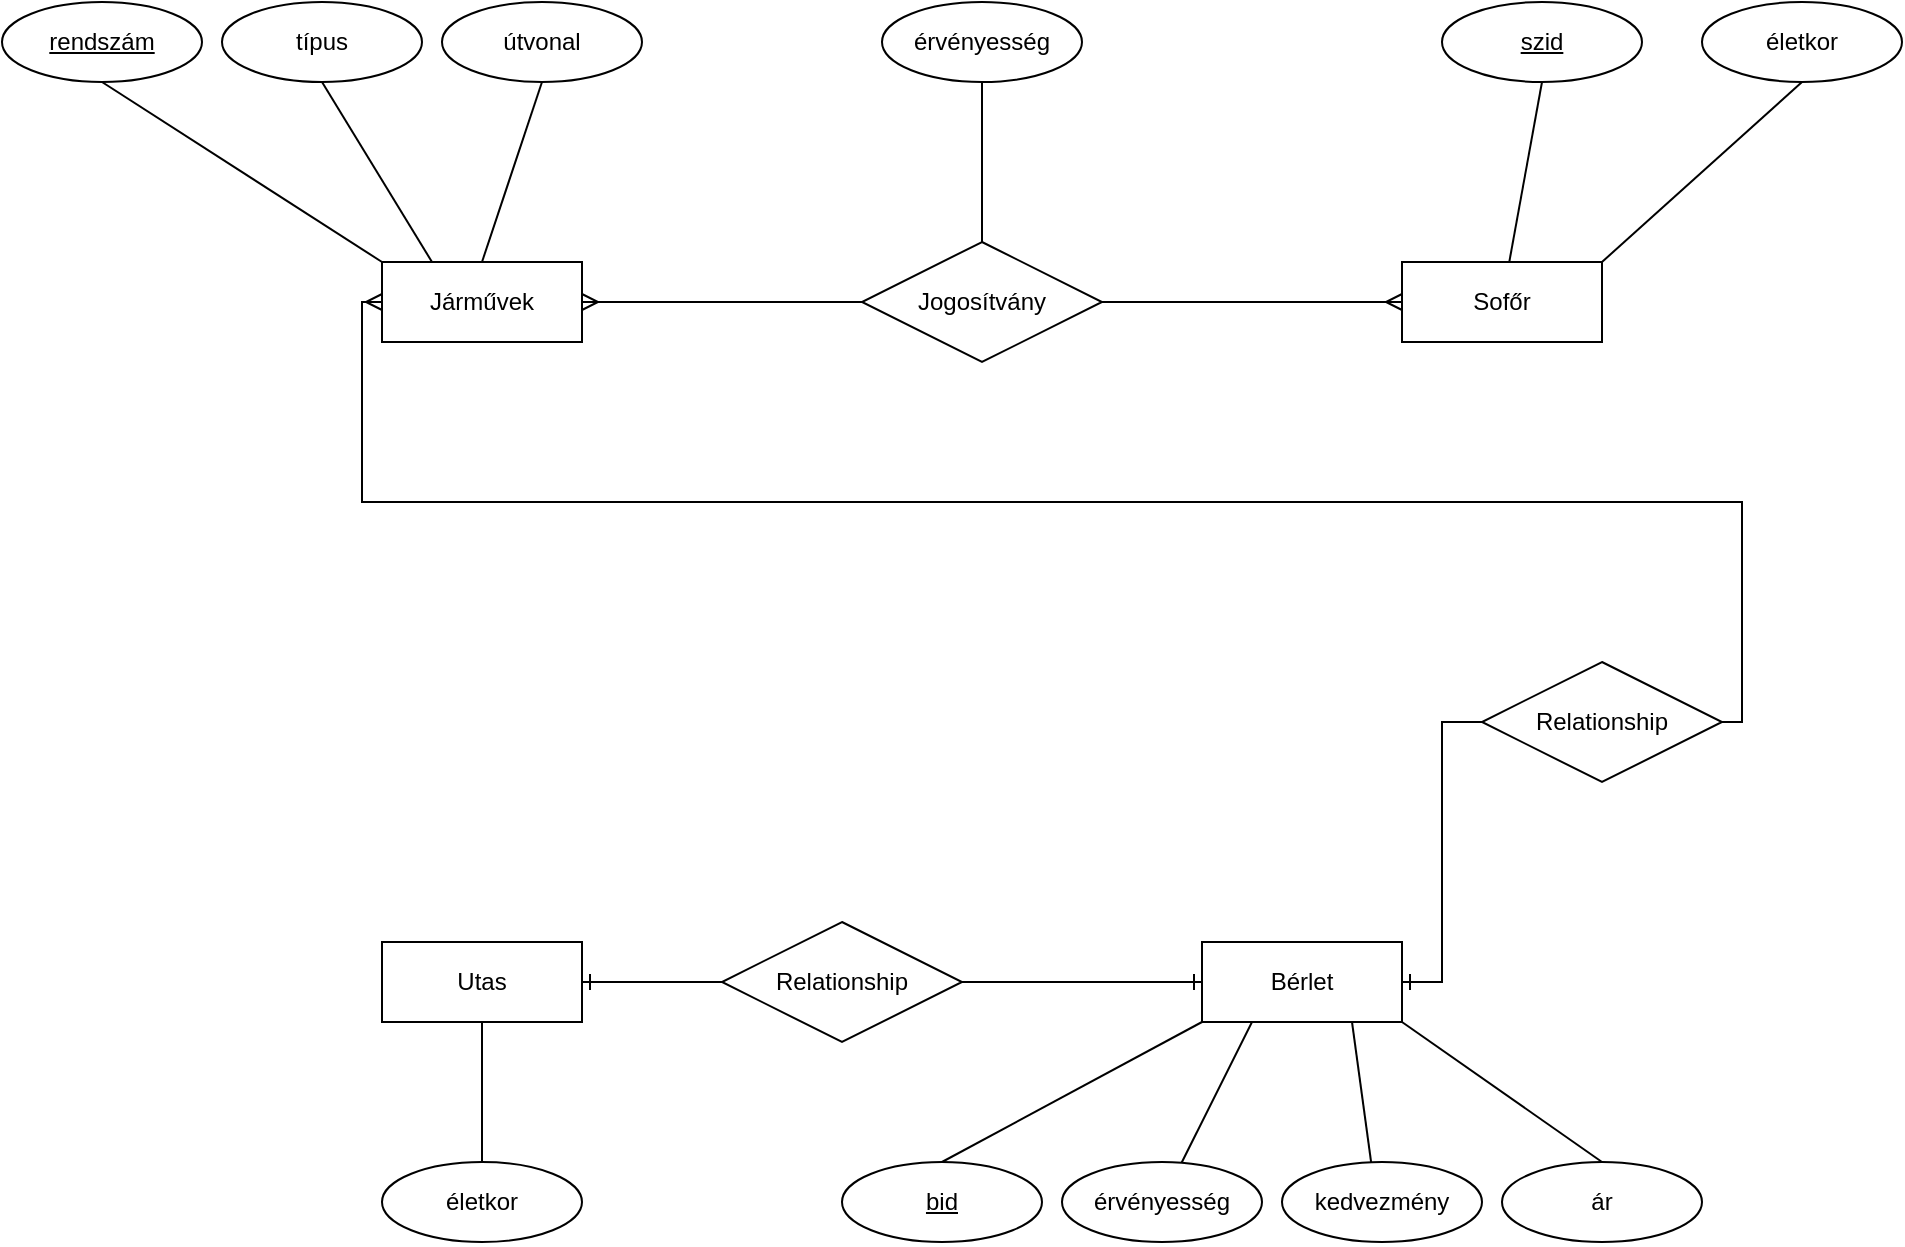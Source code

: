 <mxfile version="20.4.0" type="github">
  <diagram id="R2lEEEUBdFMjLlhIrx00" name="Page-1">
    <mxGraphModel dx="1822" dy="1194" grid="1" gridSize="10" guides="1" tooltips="1" connect="1" arrows="1" fold="1" page="0" pageScale="1" pageWidth="850" pageHeight="1100" math="0" shadow="0" extFonts="Permanent Marker^https://fonts.googleapis.com/css?family=Permanent+Marker">
      <root>
        <mxCell id="0" />
        <mxCell id="1" parent="0" />
        <mxCell id="M6gMAkujk3P0K6vXCGeZ-2" value="Utas" style="whiteSpace=wrap;html=1;align=center;" vertex="1" parent="1">
          <mxGeometry x="-160" y="190" width="100" height="40" as="geometry" />
        </mxCell>
        <mxCell id="M6gMAkujk3P0K6vXCGeZ-3" value="Bérlet" style="whiteSpace=wrap;html=1;align=center;" vertex="1" parent="1">
          <mxGeometry x="250" y="190" width="100" height="40" as="geometry" />
        </mxCell>
        <mxCell id="M6gMAkujk3P0K6vXCGeZ-4" value="Járművek" style="whiteSpace=wrap;html=1;align=center;" vertex="1" parent="1">
          <mxGeometry x="-160" y="-150" width="100" height="40" as="geometry" />
        </mxCell>
        <mxCell id="M6gMAkujk3P0K6vXCGeZ-5" value="Sofőr" style="whiteSpace=wrap;html=1;align=center;" vertex="1" parent="1">
          <mxGeometry x="350" y="-150" width="100" height="40" as="geometry" />
        </mxCell>
        <mxCell id="M6gMAkujk3P0K6vXCGeZ-6" value="Jogosítvány" style="shape=rhombus;perimeter=rhombusPerimeter;whiteSpace=wrap;html=1;align=center;" vertex="1" parent="1">
          <mxGeometry x="80" y="-160" width="120" height="60" as="geometry" />
        </mxCell>
        <mxCell id="M6gMAkujk3P0K6vXCGeZ-8" value="" style="edgeStyle=entityRelationEdgeStyle;fontSize=12;html=1;endArrow=ERmany;rounded=0;exitX=1;exitY=0.5;exitDx=0;exitDy=0;entryX=0;entryY=0.5;entryDx=0;entryDy=0;" edge="1" parent="1" source="M6gMAkujk3P0K6vXCGeZ-6" target="M6gMAkujk3P0K6vXCGeZ-5">
          <mxGeometry width="100" height="100" relative="1" as="geometry">
            <mxPoint x="370" y="60" as="sourcePoint" />
            <mxPoint x="470" y="-40" as="targetPoint" />
          </mxGeometry>
        </mxCell>
        <mxCell id="M6gMAkujk3P0K6vXCGeZ-11" value="érvényesség" style="ellipse;whiteSpace=wrap;html=1;align=center;" vertex="1" parent="1">
          <mxGeometry x="90" y="-280" width="100" height="40" as="geometry" />
        </mxCell>
        <mxCell id="M6gMAkujk3P0K6vXCGeZ-12" value="" style="endArrow=none;html=1;rounded=0;entryX=0.5;entryY=1;entryDx=0;entryDy=0;exitX=0.5;exitY=0;exitDx=0;exitDy=0;" edge="1" parent="1" source="M6gMAkujk3P0K6vXCGeZ-6" target="M6gMAkujk3P0K6vXCGeZ-11">
          <mxGeometry relative="1" as="geometry">
            <mxPoint x="340" y="10" as="sourcePoint" />
            <mxPoint x="500" y="10" as="targetPoint" />
          </mxGeometry>
        </mxCell>
        <mxCell id="M6gMAkujk3P0K6vXCGeZ-13" value="" style="edgeStyle=entityRelationEdgeStyle;fontSize=12;html=1;endArrow=ERmany;rounded=0;exitX=0;exitY=0.5;exitDx=0;exitDy=0;entryX=1;entryY=0.5;entryDx=0;entryDy=0;" edge="1" parent="1" source="M6gMAkujk3P0K6vXCGeZ-6" target="M6gMAkujk3P0K6vXCGeZ-4">
          <mxGeometry width="100" height="100" relative="1" as="geometry">
            <mxPoint x="370" y="60" as="sourcePoint" />
            <mxPoint x="470" y="-40" as="targetPoint" />
          </mxGeometry>
        </mxCell>
        <mxCell id="M6gMAkujk3P0K6vXCGeZ-14" value="szid" style="ellipse;whiteSpace=wrap;html=1;align=center;fontStyle=4;" vertex="1" parent="1">
          <mxGeometry x="370" y="-280" width="100" height="40" as="geometry" />
        </mxCell>
        <mxCell id="M6gMAkujk3P0K6vXCGeZ-15" value="" style="endArrow=none;html=1;rounded=0;entryX=0.5;entryY=1;entryDx=0;entryDy=0;" edge="1" parent="1" source="M6gMAkujk3P0K6vXCGeZ-5" target="M6gMAkujk3P0K6vXCGeZ-14">
          <mxGeometry relative="1" as="geometry">
            <mxPoint x="340" y="10" as="sourcePoint" />
            <mxPoint x="500" y="10" as="targetPoint" />
          </mxGeometry>
        </mxCell>
        <mxCell id="M6gMAkujk3P0K6vXCGeZ-16" value="Relationship" style="shape=rhombus;perimeter=rhombusPerimeter;whiteSpace=wrap;html=1;align=center;" vertex="1" parent="1">
          <mxGeometry x="10" y="180" width="120" height="60" as="geometry" />
        </mxCell>
        <mxCell id="M6gMAkujk3P0K6vXCGeZ-17" value="" style="edgeStyle=entityRelationEdgeStyle;fontSize=12;html=1;endArrow=ERone;endFill=1;rounded=0;exitX=1;exitY=0.5;exitDx=0;exitDy=0;entryX=0;entryY=0.5;entryDx=0;entryDy=0;" edge="1" parent="1" source="M6gMAkujk3P0K6vXCGeZ-16" target="M6gMAkujk3P0K6vXCGeZ-3">
          <mxGeometry width="100" height="100" relative="1" as="geometry">
            <mxPoint x="160" y="60" as="sourcePoint" />
            <mxPoint x="470" y="60" as="targetPoint" />
          </mxGeometry>
        </mxCell>
        <mxCell id="M6gMAkujk3P0K6vXCGeZ-18" value="" style="edgeStyle=entityRelationEdgeStyle;fontSize=12;html=1;endArrow=ERone;endFill=1;rounded=0;exitX=0;exitY=0.5;exitDx=0;exitDy=0;entryX=1;entryY=0.5;entryDx=0;entryDy=0;" edge="1" parent="1" source="M6gMAkujk3P0K6vXCGeZ-16" target="M6gMAkujk3P0K6vXCGeZ-2">
          <mxGeometry width="100" height="100" relative="1" as="geometry">
            <mxPoint x="370" y="160" as="sourcePoint" />
            <mxPoint x="470" y="60" as="targetPoint" />
          </mxGeometry>
        </mxCell>
        <mxCell id="M6gMAkujk3P0K6vXCGeZ-20" value="bid" style="ellipse;whiteSpace=wrap;html=1;align=center;fontStyle=4;" vertex="1" parent="1">
          <mxGeometry x="70" y="300" width="100" height="40" as="geometry" />
        </mxCell>
        <mxCell id="M6gMAkujk3P0K6vXCGeZ-21" value="" style="endArrow=none;html=1;rounded=0;exitX=0.5;exitY=0;exitDx=0;exitDy=0;entryX=0;entryY=1;entryDx=0;entryDy=0;" edge="1" parent="1" source="M6gMAkujk3P0K6vXCGeZ-20" target="M6gMAkujk3P0K6vXCGeZ-3">
          <mxGeometry relative="1" as="geometry">
            <mxPoint x="340" y="110" as="sourcePoint" />
            <mxPoint x="500" y="110" as="targetPoint" />
          </mxGeometry>
        </mxCell>
        <mxCell id="M6gMAkujk3P0K6vXCGeZ-22" value="érvényesség" style="ellipse;whiteSpace=wrap;html=1;align=center;" vertex="1" parent="1">
          <mxGeometry x="180" y="300" width="100" height="40" as="geometry" />
        </mxCell>
        <mxCell id="M6gMAkujk3P0K6vXCGeZ-24" value="" style="endArrow=none;html=1;rounded=0;exitX=0.25;exitY=1;exitDx=0;exitDy=0;" edge="1" parent="1" source="M6gMAkujk3P0K6vXCGeZ-3" target="M6gMAkujk3P0K6vXCGeZ-22">
          <mxGeometry relative="1" as="geometry">
            <mxPoint x="340" y="110" as="sourcePoint" />
            <mxPoint x="500" y="110" as="targetPoint" />
          </mxGeometry>
        </mxCell>
        <mxCell id="M6gMAkujk3P0K6vXCGeZ-25" value="" style="endArrow=none;html=1;rounded=0;exitX=0.75;exitY=1;exitDx=0;exitDy=0;entryX=0.5;entryY=1;entryDx=0;entryDy=0;" edge="1" parent="1" source="M6gMAkujk3P0K6vXCGeZ-3" target="M6gMAkujk3P0K6vXCGeZ-39">
          <mxGeometry relative="1" as="geometry">
            <mxPoint x="340" y="110" as="sourcePoint" />
            <mxPoint x="330" y="120" as="targetPoint" />
          </mxGeometry>
        </mxCell>
        <mxCell id="M6gMAkujk3P0K6vXCGeZ-26" value="életkor" style="ellipse;whiteSpace=wrap;html=1;align=center;" vertex="1" parent="1">
          <mxGeometry x="-160" y="300" width="100" height="40" as="geometry" />
        </mxCell>
        <mxCell id="M6gMAkujk3P0K6vXCGeZ-27" value="" style="endArrow=none;html=1;rounded=0;exitX=0.5;exitY=1;exitDx=0;exitDy=0;entryX=0.5;entryY=0;entryDx=0;entryDy=0;" edge="1" parent="1" source="M6gMAkujk3P0K6vXCGeZ-2" target="M6gMAkujk3P0K6vXCGeZ-26">
          <mxGeometry relative="1" as="geometry">
            <mxPoint x="340" y="110" as="sourcePoint" />
            <mxPoint x="500" y="110" as="targetPoint" />
          </mxGeometry>
        </mxCell>
        <mxCell id="M6gMAkujk3P0K6vXCGeZ-28" value="Relationship" style="shape=rhombus;perimeter=rhombusPerimeter;whiteSpace=wrap;html=1;align=center;" vertex="1" parent="1">
          <mxGeometry x="390" y="50" width="120" height="60" as="geometry" />
        </mxCell>
        <mxCell id="M6gMAkujk3P0K6vXCGeZ-29" value="" style="edgeStyle=orthogonalEdgeStyle;fontSize=12;html=1;endArrow=ERmany;rounded=0;exitX=1;exitY=0.5;exitDx=0;exitDy=0;entryX=0;entryY=0.5;entryDx=0;entryDy=0;" edge="1" parent="1" source="M6gMAkujk3P0K6vXCGeZ-28" target="M6gMAkujk3P0K6vXCGeZ-4">
          <mxGeometry width="100" height="100" relative="1" as="geometry">
            <mxPoint x="440" y="160" as="sourcePoint" />
            <mxPoint x="540" y="60" as="targetPoint" />
          </mxGeometry>
        </mxCell>
        <mxCell id="M6gMAkujk3P0K6vXCGeZ-30" value="" style="edgeStyle=orthogonalEdgeStyle;fontSize=12;html=1;endArrow=ERone;endFill=1;rounded=0;exitX=0;exitY=0.5;exitDx=0;exitDy=0;entryX=1;entryY=0.5;entryDx=0;entryDy=0;" edge="1" parent="1" source="M6gMAkujk3P0K6vXCGeZ-28" target="M6gMAkujk3P0K6vXCGeZ-3">
          <mxGeometry width="100" height="100" relative="1" as="geometry">
            <mxPoint x="260" y="60" as="sourcePoint" />
            <mxPoint x="360" y="-40" as="targetPoint" />
          </mxGeometry>
        </mxCell>
        <mxCell id="M6gMAkujk3P0K6vXCGeZ-31" value="típus" style="ellipse;whiteSpace=wrap;html=1;align=center;" vertex="1" parent="1">
          <mxGeometry x="-240" y="-280" width="100" height="40" as="geometry" />
        </mxCell>
        <mxCell id="M6gMAkujk3P0K6vXCGeZ-32" value="rendszám" style="ellipse;whiteSpace=wrap;html=1;align=center;fontStyle=4;" vertex="1" parent="1">
          <mxGeometry x="-350" y="-280" width="100" height="40" as="geometry" />
        </mxCell>
        <mxCell id="M6gMAkujk3P0K6vXCGeZ-33" value="" style="endArrow=none;html=1;rounded=0;exitX=0.5;exitY=1;exitDx=0;exitDy=0;entryX=0;entryY=0;entryDx=0;entryDy=0;" edge="1" parent="1" source="M6gMAkujk3P0K6vXCGeZ-32" target="M6gMAkujk3P0K6vXCGeZ-4">
          <mxGeometry relative="1" as="geometry">
            <mxPoint x="230" y="10" as="sourcePoint" />
            <mxPoint x="390" y="10" as="targetPoint" />
          </mxGeometry>
        </mxCell>
        <mxCell id="M6gMAkujk3P0K6vXCGeZ-34" value="" style="endArrow=none;html=1;rounded=0;exitX=0.5;exitY=1;exitDx=0;exitDy=0;entryX=0.25;entryY=0;entryDx=0;entryDy=0;" edge="1" parent="1" source="M6gMAkujk3P0K6vXCGeZ-31" target="M6gMAkujk3P0K6vXCGeZ-4">
          <mxGeometry relative="1" as="geometry">
            <mxPoint x="230" y="10" as="sourcePoint" />
            <mxPoint x="390" y="10" as="targetPoint" />
          </mxGeometry>
        </mxCell>
        <mxCell id="M6gMAkujk3P0K6vXCGeZ-35" value="életkor" style="ellipse;whiteSpace=wrap;html=1;align=center;" vertex="1" parent="1">
          <mxGeometry x="500" y="-280" width="100" height="40" as="geometry" />
        </mxCell>
        <mxCell id="M6gMAkujk3P0K6vXCGeZ-36" value="ár" style="ellipse;whiteSpace=wrap;html=1;align=center;" vertex="1" parent="1">
          <mxGeometry x="400" y="300" width="100" height="40" as="geometry" />
        </mxCell>
        <mxCell id="M6gMAkujk3P0K6vXCGeZ-37" value="" style="endArrow=none;html=1;rounded=0;entryX=0.5;entryY=0;entryDx=0;entryDy=0;exitX=1;exitY=1;exitDx=0;exitDy=0;" edge="1" parent="1" source="M6gMAkujk3P0K6vXCGeZ-3" target="M6gMAkujk3P0K6vXCGeZ-36">
          <mxGeometry relative="1" as="geometry">
            <mxPoint x="230" y="10" as="sourcePoint" />
            <mxPoint x="390" y="10" as="targetPoint" />
          </mxGeometry>
        </mxCell>
        <mxCell id="M6gMAkujk3P0K6vXCGeZ-39" value="kedvezmény" style="ellipse;whiteSpace=wrap;html=1;align=center;" vertex="1" parent="1">
          <mxGeometry x="290" y="300" width="100" height="40" as="geometry" />
        </mxCell>
        <mxCell id="M6gMAkujk3P0K6vXCGeZ-40" value="útvonal" style="ellipse;whiteSpace=wrap;html=1;align=center;" vertex="1" parent="1">
          <mxGeometry x="-130" y="-280" width="100" height="40" as="geometry" />
        </mxCell>
        <mxCell id="M6gMAkujk3P0K6vXCGeZ-42" value="" style="endArrow=none;html=1;rounded=0;exitX=0.5;exitY=0;exitDx=0;exitDy=0;entryX=0.5;entryY=1;entryDx=0;entryDy=0;" edge="1" parent="1" source="M6gMAkujk3P0K6vXCGeZ-4" target="M6gMAkujk3P0K6vXCGeZ-40">
          <mxGeometry relative="1" as="geometry">
            <mxPoint x="230" y="10" as="sourcePoint" />
            <mxPoint x="390" y="10" as="targetPoint" />
          </mxGeometry>
        </mxCell>
        <mxCell id="M6gMAkujk3P0K6vXCGeZ-43" value="" style="endArrow=none;html=1;rounded=0;exitX=1;exitY=0;exitDx=0;exitDy=0;entryX=0.5;entryY=1;entryDx=0;entryDy=0;" edge="1" parent="1" source="M6gMAkujk3P0K6vXCGeZ-5" target="M6gMAkujk3P0K6vXCGeZ-35">
          <mxGeometry relative="1" as="geometry">
            <mxPoint x="230" y="110" as="sourcePoint" />
            <mxPoint x="390" y="110" as="targetPoint" />
          </mxGeometry>
        </mxCell>
      </root>
    </mxGraphModel>
  </diagram>
</mxfile>
